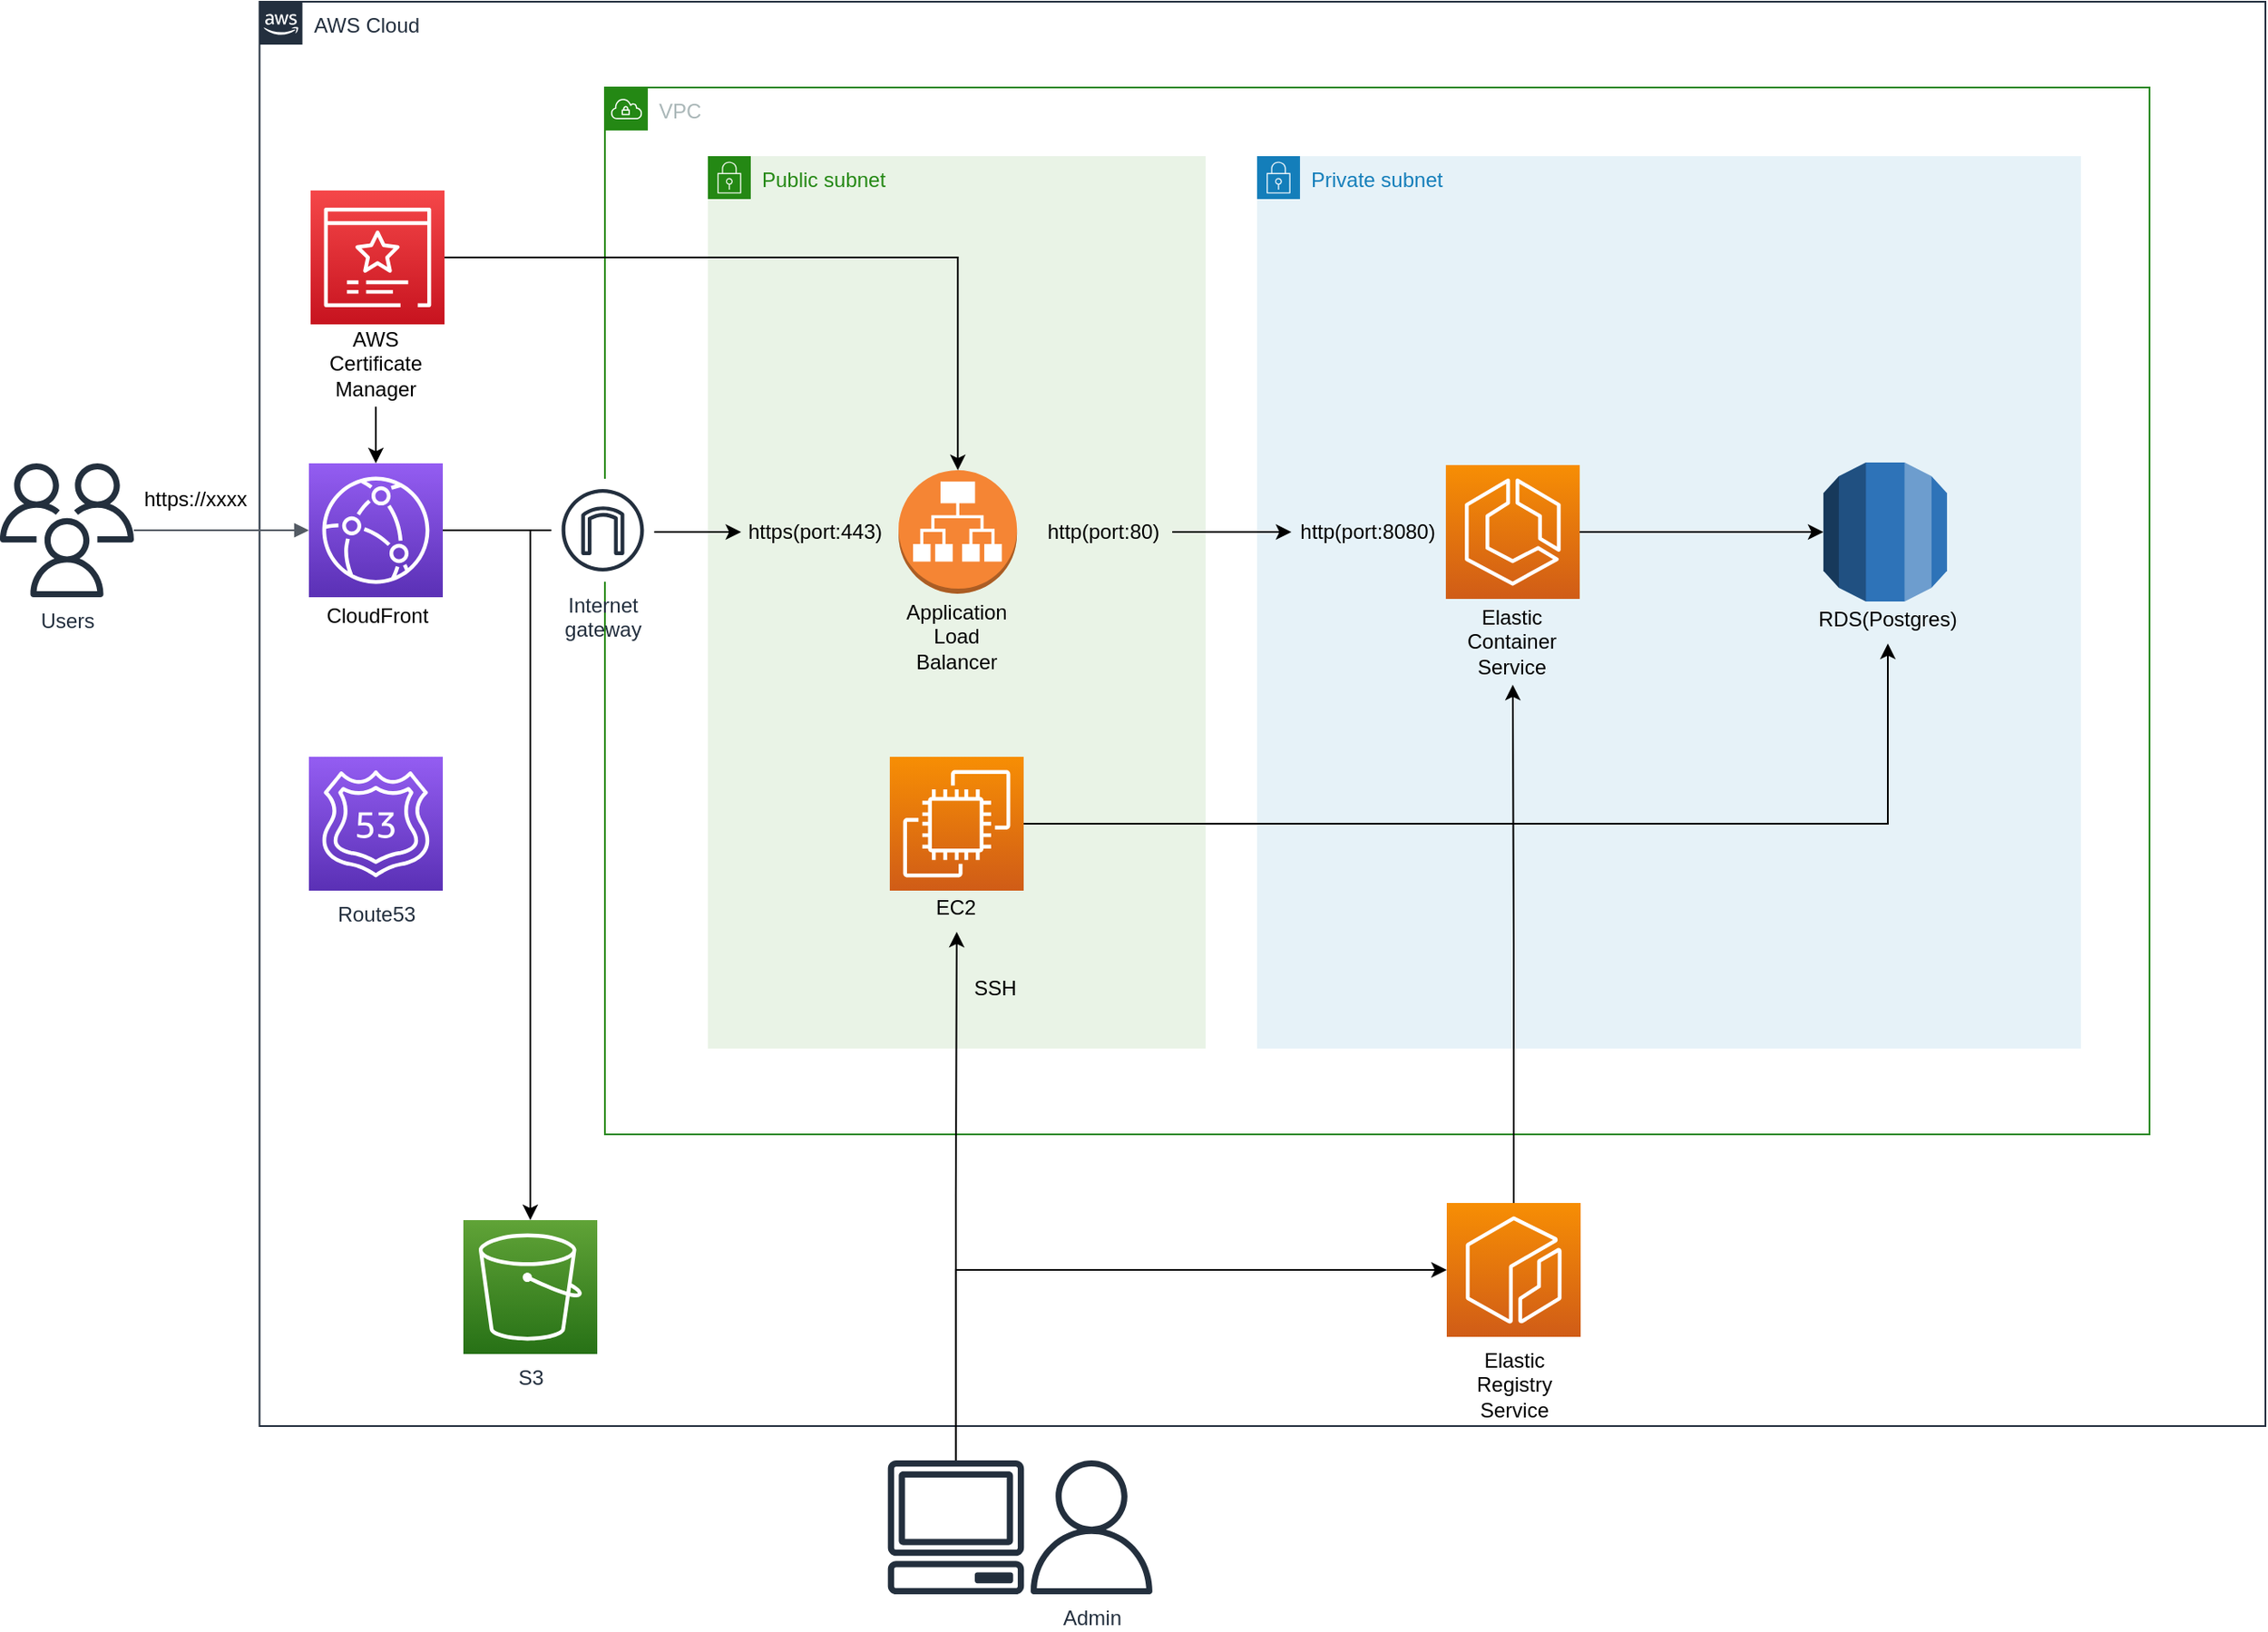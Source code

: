 <mxfile version="17.4.6" type="github">
  <diagram id="vRsj8aHhziqpxcQap805" name="Page-1">
    <mxGraphModel dx="1564" dy="733" grid="1" gridSize="10" guides="1" tooltips="1" connect="1" arrows="1" fold="1" page="1" pageScale="1" pageWidth="827" pageHeight="1169" math="0" shadow="0">
      <root>
        <mxCell id="0" />
        <mxCell id="1" parent="0" />
        <mxCell id="aIleSDRZTu2M8IpT9ziG-18" value="AWS Cloud" style="points=[[0,0],[0.25,0],[0.5,0],[0.75,0],[1,0],[1,0.25],[1,0.5],[1,0.75],[1,1],[0.75,1],[0.5,1],[0.25,1],[0,1],[0,0.75],[0,0.5],[0,0.25]];outlineConnect=0;gradientColor=none;html=1;whiteSpace=wrap;fontSize=12;fontStyle=0;container=1;pointerEvents=0;collapsible=0;recursiveResize=0;shape=mxgraph.aws4.group;grIcon=mxgraph.aws4.group_aws_cloud_alt;strokeColor=#232F3E;fillColor=none;verticalAlign=top;align=left;spacingLeft=30;fontColor=#232F3E;dashed=0;" parent="1" vertex="1">
          <mxGeometry x="171.23" y="30" width="1168.77" height="830" as="geometry" />
        </mxCell>
        <mxCell id="u_Ryx44eEnsJos0oH2SW-31" value="VPC" style="points=[[0,0],[0.25,0],[0.5,0],[0.75,0],[1,0],[1,0.25],[1,0.5],[1,0.75],[1,1],[0.75,1],[0.5,1],[0.25,1],[0,1],[0,0.75],[0,0.5],[0,0.25]];outlineConnect=0;gradientColor=none;html=1;whiteSpace=wrap;fontSize=12;fontStyle=0;container=1;pointerEvents=0;collapsible=0;recursiveResize=0;shape=mxgraph.aws4.group;grIcon=mxgraph.aws4.group_vpc;strokeColor=#248814;fillColor=none;verticalAlign=top;align=left;spacingLeft=30;fontColor=#AAB7B8;dashed=0;" parent="aIleSDRZTu2M8IpT9ziG-18" vertex="1">
          <mxGeometry x="201.23" y="50" width="900" height="610" as="geometry" />
        </mxCell>
        <mxCell id="u_Ryx44eEnsJos0oH2SW-21" value="Public subnet" style="points=[[0,0],[0.25,0],[0.5,0],[0.75,0],[1,0],[1,0.25],[1,0.5],[1,0.75],[1,1],[0.75,1],[0.5,1],[0.25,1],[0,1],[0,0.75],[0,0.5],[0,0.25]];outlineConnect=0;gradientColor=none;html=1;whiteSpace=wrap;fontSize=12;fontStyle=0;container=1;pointerEvents=0;collapsible=0;recursiveResize=0;shape=mxgraph.aws4.group;grIcon=mxgraph.aws4.group_security_group;grStroke=0;strokeColor=#248814;fillColor=#E9F3E6;verticalAlign=top;align=left;spacingLeft=30;fontColor=#248814;dashed=0;" parent="u_Ryx44eEnsJos0oH2SW-31" vertex="1">
          <mxGeometry x="60" y="40" width="290" height="520" as="geometry" />
        </mxCell>
        <mxCell id="NVksANNSlkOJ86faO6YQ-4" value="&lt;span style=&quot;color: rgba(0 , 0 , 0 , 0) ; font-family: monospace ; font-size: 0px&quot;&gt;%3CmxGraphModel%3E%3Croot%3E%3CmxCell%20id%3D%220%22%2F%3E%3CmxCell%20id%3D%221%22%20parent%3D%220%22%2F%3E%3CmxCell%20id%3D%222%22%20value%3D%22%26lt%3Bspan%26gt%3BRDS(Postgres)%26lt%3B%2Fspan%26gt%3B%22%20style%3D%22rounded%3D0%3BwhiteSpace%3Dwrap%3Bhtml%3D1%3BstrokeColor%3Dnone%3BgradientColor%3D%23ffffff%3BfillColor%3Dnone%3B%22%20vertex%3D%221%22%20parent%3D%221%22%3E%3CmxGeometry%20x%3D%221090%22%20y%3D%22360%22%20width%3D%2260%22%20height%3D%2228%22%20as%3D%22geometry%22%2F%3E%3C%2FmxCell%3E%3C%2Froot%3E%3C%2FmxGraphModel%3E&lt;/span&gt;" style="sketch=0;points=[[0,0,0],[0.25,0,0],[0.5,0,0],[0.75,0,0],[1,0,0],[0,1,0],[0.25,1,0],[0.5,1,0],[0.75,1,0],[1,1,0],[0,0.25,0],[0,0.5,0],[0,0.75,0],[1,0.25,0],[1,0.5,0],[1,0.75,0]];outlineConnect=0;fontColor=#232F3E;gradientColor=#F78E04;gradientDirection=north;fillColor=#D05C17;strokeColor=#ffffff;dashed=0;verticalLabelPosition=bottom;verticalAlign=top;align=center;html=1;fontSize=12;fontStyle=0;aspect=fixed;shape=mxgraph.aws4.resourceIcon;resIcon=mxgraph.aws4.ec2;" parent="u_Ryx44eEnsJos0oH2SW-21" vertex="1">
          <mxGeometry x="106.0" y="350" width="78" height="78" as="geometry" />
        </mxCell>
        <mxCell id="NVksANNSlkOJ86faO6YQ-16" value="EC2" style="rounded=0;whiteSpace=wrap;html=1;strokeColor=none;gradientColor=#ffffff;fillColor=none;" parent="u_Ryx44eEnsJos0oH2SW-21" vertex="1">
          <mxGeometry x="115.0" y="424" width="60" height="28" as="geometry" />
        </mxCell>
        <mxCell id="NVksANNSlkOJ86faO6YQ-26" value="SSH" style="rounded=0;whiteSpace=wrap;html=1;strokeColor=none;gradientColor=#ffffff;fillColor=none;" parent="u_Ryx44eEnsJos0oH2SW-21" vertex="1">
          <mxGeometry x="137.54" y="470" width="60" height="30" as="geometry" />
        </mxCell>
        <mxCell id="u_Ryx44eEnsJos0oH2SW-23" value="Private subnet" style="points=[[0,0],[0.25,0],[0.5,0],[0.75,0],[1,0],[1,0.25],[1,0.5],[1,0.75],[1,1],[0.75,1],[0.5,1],[0.25,1],[0,1],[0,0.75],[0,0.5],[0,0.25]];outlineConnect=0;gradientColor=none;html=1;whiteSpace=wrap;fontSize=12;fontStyle=0;container=1;pointerEvents=0;collapsible=0;recursiveResize=0;shape=mxgraph.aws4.group;grIcon=mxgraph.aws4.group_security_group;grStroke=0;strokeColor=#147EBA;fillColor=#E6F2F8;verticalAlign=top;align=left;spacingLeft=30;fontColor=#147EBA;dashed=0;" parent="u_Ryx44eEnsJos0oH2SW-31" vertex="1">
          <mxGeometry x="380" y="40" width="480" height="520" as="geometry" />
        </mxCell>
        <mxCell id="u_Ryx44eEnsJos0oH2SW-56" value="Elastic&lt;br&gt;Container&lt;br&gt;Service" style="rounded=0;whiteSpace=wrap;html=1;strokeColor=none;gradientColor=#ffffff;fillColor=none;" parent="u_Ryx44eEnsJos0oH2SW-23" vertex="1">
          <mxGeometry x="119.0" y="258" width="60" height="50" as="geometry" />
        </mxCell>
        <mxCell id="NVksANNSlkOJ86faO6YQ-12" value="&lt;span&gt;RDS(Postgres)&lt;/span&gt;" style="rounded=0;whiteSpace=wrap;html=1;strokeColor=none;gradientColor=#ffffff;fillColor=none;" parent="u_Ryx44eEnsJos0oH2SW-23" vertex="1">
          <mxGeometry x="337.54" y="256" width="60" height="28" as="geometry" />
        </mxCell>
        <mxCell id="u_Ryx44eEnsJos0oH2SW-46" value="" style="sketch=0;points=[[0,0,0],[0.25,0,0],[0.5,0,0],[0.75,0,0],[1,0,0],[0,1,0],[0.25,1,0],[0.5,1,0],[0.75,1,0],[1,1,0],[0,0.25,0],[0,0.5,0],[0,0.75,0],[1,0.25,0],[1,0.5,0],[1,0.75,0]];outlineConnect=0;fontColor=#232F3E;gradientColor=#F78E04;gradientDirection=north;fillColor=#D05C17;strokeColor=#ffffff;dashed=0;verticalLabelPosition=bottom;verticalAlign=top;align=center;html=1;fontSize=12;fontStyle=0;aspect=fixed;shape=mxgraph.aws4.resourceIcon;resIcon=mxgraph.aws4.ecs;" parent="u_Ryx44eEnsJos0oH2SW-23" vertex="1">
          <mxGeometry x="110.0" y="180" width="78" height="78" as="geometry" />
        </mxCell>
        <mxCell id="u_Ryx44eEnsJos0oH2SW-47" value="http(port:8080)" style="rounded=0;whiteSpace=wrap;html=1;strokeColor=none;gradientColor=#ffffff;fillColor=none;" parent="u_Ryx44eEnsJos0oH2SW-23" vertex="1">
          <mxGeometry x="20.0" y="208" width="90" height="22" as="geometry" />
        </mxCell>
        <mxCell id="u_Ryx44eEnsJos0oH2SW-55" value="&lt;br&gt;" style="outlineConnect=0;dashed=0;verticalLabelPosition=bottom;verticalAlign=top;align=center;html=1;shape=mxgraph.aws3.rds;fillColor=#2E73B8;gradientColor=none;" parent="u_Ryx44eEnsJos0oH2SW-23" vertex="1">
          <mxGeometry x="330.0" y="178.5" width="72" height="81" as="geometry" />
        </mxCell>
        <mxCell id="u_Ryx44eEnsJos0oH2SW-60" value="" style="edgeStyle=orthogonalEdgeStyle;rounded=0;orthogonalLoop=1;jettySize=auto;html=1;exitX=1;exitY=0.5;exitDx=0;exitDy=0;exitPerimeter=0;entryX=0;entryY=0.5;entryDx=0;entryDy=0;entryPerimeter=0;" parent="u_Ryx44eEnsJos0oH2SW-23" source="u_Ryx44eEnsJos0oH2SW-46" target="u_Ryx44eEnsJos0oH2SW-55" edge="1">
          <mxGeometry relative="1" as="geometry">
            <mxPoint x="200.0" y="229" as="sourcePoint" />
            <mxPoint x="250.0" y="229.5" as="targetPoint" />
          </mxGeometry>
        </mxCell>
        <mxCell id="aIleSDRZTu2M8IpT9ziG-5" value="" style="shape=image;verticalLabelPosition=bottom;labelBackgroundColor=default;verticalAlign=top;aspect=fixed;imageAspect=0;image=https://miro.medium.com/max/1000/1*MdTvC66EwOO3_fzjJmW3tA.png;" parent="u_Ryx44eEnsJos0oH2SW-23" vertex="1">
          <mxGeometry x="199.0" y="218.75" width="118.28" height="49.58" as="geometry" />
        </mxCell>
        <mxCell id="u_Ryx44eEnsJos0oH2SW-50" value="" style="edgeStyle=orthogonalEdgeStyle;rounded=0;orthogonalLoop=1;jettySize=auto;html=1;exitX=1;exitY=0.5;exitDx=0;exitDy=0;entryX=0;entryY=0.5;entryDx=0;entryDy=0;" parent="u_Ryx44eEnsJos0oH2SW-23" source="u_Ryx44eEnsJos0oH2SW-24" target="u_Ryx44eEnsJos0oH2SW-47" edge="1">
          <mxGeometry relative="1" as="geometry">
            <mxPoint x="-50.0" y="229" as="sourcePoint" />
            <mxPoint x="-40.0" y="228" as="targetPoint" />
          </mxGeometry>
        </mxCell>
        <mxCell id="u_Ryx44eEnsJos0oH2SW-27" value="" style="outlineConnect=0;dashed=0;verticalLabelPosition=bottom;verticalAlign=top;align=center;html=1;shape=mxgraph.aws3.application_load_balancer;fillColor=#F58534;gradientColor=none;" parent="u_Ryx44eEnsJos0oH2SW-23" vertex="1">
          <mxGeometry x="-208.88" y="183" width="69" height="72" as="geometry" />
        </mxCell>
        <mxCell id="u_Ryx44eEnsJos0oH2SW-32" value="https(port:443)" style="rounded=0;whiteSpace=wrap;html=1;strokeColor=none;gradientColor=#ffffff;fillColor=none;" parent="u_Ryx44eEnsJos0oH2SW-23" vertex="1">
          <mxGeometry x="-300.61" y="208" width="86" height="22" as="geometry" />
        </mxCell>
        <mxCell id="u_Ryx44eEnsJos0oH2SW-24" value="http(port:80)" style="rounded=0;whiteSpace=wrap;html=1;strokeColor=none;gradientColor=#ffffff;fillColor=none;" parent="u_Ryx44eEnsJos0oH2SW-23" vertex="1">
          <mxGeometry x="-129.38" y="208" width="80" height="22" as="geometry" />
        </mxCell>
        <mxCell id="u_Ryx44eEnsJos0oH2SW-18" value="Application&lt;br&gt;Load&lt;br&gt;Balancer" style="rounded=0;whiteSpace=wrap;html=1;strokeColor=none;gradientColor=#ffffff;fillColor=none;" parent="u_Ryx44eEnsJos0oH2SW-23" vertex="1">
          <mxGeometry x="-209.69" y="257" width="69.38" height="46" as="geometry" />
        </mxCell>
        <mxCell id="aIleSDRZTu2M8IpT9ziG-21" value="" style="sketch=0;points=[[0,0,0],[0.25,0,0],[0.5,0,0],[0.75,0,0],[1,0,0],[0,1,0],[0.25,1,0],[0.5,1,0],[0.75,1,0],[1,1,0],[0,0.25,0],[0,0.5,0],[0,0.75,0],[1,0.25,0],[1,0.5,0],[1,0.75,0]];outlineConnect=0;fontColor=#232F3E;gradientColor=#945DF2;gradientDirection=north;fillColor=#5A30B5;strokeColor=#ffffff;dashed=0;verticalLabelPosition=bottom;verticalAlign=top;align=center;html=1;fontSize=12;fontStyle=0;aspect=fixed;shape=mxgraph.aws4.resourceIcon;resIcon=mxgraph.aws4.cloudfront;" parent="u_Ryx44eEnsJos0oH2SW-23" vertex="1">
          <mxGeometry x="-552.46" y="179" width="78" height="78" as="geometry" />
        </mxCell>
        <mxCell id="aIleSDRZTu2M8IpT9ziG-23" style="edgeStyle=orthogonalEdgeStyle;rounded=0;orthogonalLoop=1;jettySize=auto;html=1;entryX=0;entryY=0.5;entryDx=0;entryDy=0;" parent="u_Ryx44eEnsJos0oH2SW-23" source="aIleSDRZTu2M8IpT9ziG-21" target="u_Ryx44eEnsJos0oH2SW-32" edge="1">
          <mxGeometry relative="1" as="geometry" />
        </mxCell>
        <mxCell id="u_Ryx44eEnsJos0oH2SW-66" value="Internet&#xa;gateway" style="sketch=0;outlineConnect=0;fontColor=#232F3E;gradientColor=none;strokeColor=#232F3E;fillColor=#ffffff;dashed=0;verticalLabelPosition=bottom;verticalAlign=top;align=center;html=1;fontSize=12;fontStyle=0;aspect=fixed;shape=mxgraph.aws4.resourceIcon;resIcon=mxgraph.aws4.internet_gateway;" parent="u_Ryx44eEnsJos0oH2SW-23" vertex="1">
          <mxGeometry x="-411.23" y="188" width="60" height="60" as="geometry" />
        </mxCell>
        <mxCell id="u_Ryx44eEnsJos0oH2SW-11" value="CloudFront" style="rounded=0;whiteSpace=wrap;html=1;strokeColor=none;gradientColor=#ffffff;fillColor=none;" parent="u_Ryx44eEnsJos0oH2SW-23" vertex="1">
          <mxGeometry x="-552.46" y="257" width="80" height="22" as="geometry" />
        </mxCell>
        <mxCell id="u_Ryx44eEnsJos0oH2SW-20" value="" style="edgeStyle=orthogonalEdgeStyle;html=1;endArrow=none;elbow=vertical;startArrow=block;startFill=1;strokeColor=#545B64;rounded=0;exitX=0;exitY=0.5;exitDx=0;exitDy=0;exitPerimeter=0;" parent="u_Ryx44eEnsJos0oH2SW-23" source="aIleSDRZTu2M8IpT9ziG-21" target="u_Ryx44eEnsJos0oH2SW-26" edge="1">
          <mxGeometry width="100" relative="1" as="geometry">
            <mxPoint x="-552.46" y="178" as="sourcePoint" />
            <mxPoint x="-652.46" y="178" as="targetPoint" />
          </mxGeometry>
        </mxCell>
        <mxCell id="u_Ryx44eEnsJos0oH2SW-26" value="Users" style="sketch=0;outlineConnect=0;fontColor=#232F3E;gradientColor=none;fillColor=#232F3D;strokeColor=none;dashed=0;verticalLabelPosition=bottom;verticalAlign=top;align=center;html=1;fontSize=12;fontStyle=0;aspect=fixed;pointerEvents=1;shape=mxgraph.aws4.users;" parent="u_Ryx44eEnsJos0oH2SW-23" vertex="1">
          <mxGeometry x="-732.46" y="179" width="78" height="78" as="geometry" />
        </mxCell>
        <mxCell id="u_Ryx44eEnsJos0oH2SW-57" value="https://xxxx" style="rounded=0;whiteSpace=wrap;html=1;strokeColor=none;gradientColor=#ffffff;fillColor=none;" parent="u_Ryx44eEnsJos0oH2SW-23" vertex="1">
          <mxGeometry x="-658.46" y="189" width="80" height="22" as="geometry" />
        </mxCell>
        <mxCell id="aIleSDRZTu2M8IpT9ziG-39" style="edgeStyle=orthogonalEdgeStyle;rounded=0;orthogonalLoop=1;jettySize=auto;html=1;exitX=0.5;exitY=1;exitDx=0;exitDy=0;" parent="u_Ryx44eEnsJos0oH2SW-23" source="u_Ryx44eEnsJos0oH2SW-57" target="u_Ryx44eEnsJos0oH2SW-57" edge="1">
          <mxGeometry relative="1" as="geometry" />
        </mxCell>
        <mxCell id="aIleSDRZTu2M8IpT9ziG-3" value="" style="shape=image;verticalLabelPosition=bottom;labelBackgroundColor=default;verticalAlign=top;aspect=fixed;imageAspect=0;image=https://www.fastify.io/images/fastify-logo-menu.d13f8da7a965c800.png;" parent="u_Ryx44eEnsJos0oH2SW-23" vertex="1">
          <mxGeometry x="114.79" y="140" width="98.11" height="30" as="geometry" />
        </mxCell>
        <mxCell id="4ItmLjXHxzL2EIRibZK8-1" value="" style="shape=image;verticalLabelPosition=bottom;labelBackgroundColor=default;verticalAlign=top;aspect=fixed;imageAspect=0;image=https://d1.awsstatic.com/acs/characters/Logos/Docker-Logo_Horizontel_279x131.b8a5c41e56b77706656d61080f6a0217a3ba356d.png;" vertex="1" parent="u_Ryx44eEnsJos0oH2SW-23">
          <mxGeometry x="81.45" y="66.4" width="135.45" height="63.6" as="geometry" />
        </mxCell>
        <mxCell id="NVksANNSlkOJ86faO6YQ-11" style="edgeStyle=orthogonalEdgeStyle;rounded=0;orthogonalLoop=1;jettySize=auto;html=1;entryX=0.5;entryY=1;entryDx=0;entryDy=0;" parent="u_Ryx44eEnsJos0oH2SW-31" source="NVksANNSlkOJ86faO6YQ-4" target="NVksANNSlkOJ86faO6YQ-12" edge="1">
          <mxGeometry relative="1" as="geometry" />
        </mxCell>
        <mxCell id="u_Ryx44eEnsJos0oH2SW-77" value="S3" style="sketch=0;points=[[0,0,0],[0.25,0,0],[0.5,0,0],[0.75,0,0],[1,0,0],[0,1,0],[0.25,1,0],[0.5,1,0],[0.75,1,0],[1,1,0],[0,0.25,0],[0,0.5,0],[0,0.75,0],[1,0.25,0],[1,0.5,0],[1,0.75,0]];outlineConnect=0;fontColor=#232F3E;gradientColor=#60A337;gradientDirection=north;fillColor=#277116;strokeColor=#ffffff;dashed=0;verticalLabelPosition=bottom;verticalAlign=top;align=center;html=1;fontSize=12;fontStyle=0;aspect=fixed;shape=mxgraph.aws4.resourceIcon;resIcon=mxgraph.aws4.s3;" parent="aIleSDRZTu2M8IpT9ziG-18" vertex="1">
          <mxGeometry x="118.77" y="710" width="78" height="78" as="geometry" />
        </mxCell>
        <mxCell id="aIleSDRZTu2M8IpT9ziG-14" value="" style="shape=image;verticalLabelPosition=bottom;labelBackgroundColor=default;verticalAlign=top;aspect=fixed;imageAspect=0;image=https://upload.wikimedia.org/wikipedia/commons/4/49/Redux.png;" parent="aIleSDRZTu2M8IpT9ziG-18" vertex="1">
          <mxGeometry x="229.77" y="670" width="67.77" height="53" as="geometry" />
        </mxCell>
        <mxCell id="aIleSDRZTu2M8IpT9ziG-16" value="" style="shape=image;verticalLabelPosition=bottom;labelBackgroundColor=default;verticalAlign=top;aspect=fixed;imageAspect=0;image=https://upload.wikimedia.org/wikipedia/commons/thumb/a/a7/React-icon.svg/1200px-React-icon.svg.png;" parent="aIleSDRZTu2M8IpT9ziG-18" vertex="1">
          <mxGeometry x="195.05" y="673" width="43.72" height="38" as="geometry" />
        </mxCell>
        <mxCell id="NVksANNSlkOJ86faO6YQ-3" style="edgeStyle=orthogonalEdgeStyle;rounded=0;orthogonalLoop=1;jettySize=auto;html=1;" parent="aIleSDRZTu2M8IpT9ziG-18" source="aIleSDRZTu2M8IpT9ziG-21" target="u_Ryx44eEnsJos0oH2SW-77" edge="1">
          <mxGeometry relative="1" as="geometry" />
        </mxCell>
        <mxCell id="u_Ryx44eEnsJos0oH2SW-48" style="edgeStyle=orthogonalEdgeStyle;rounded=0;orthogonalLoop=1;jettySize=auto;html=1;exitX=0.5;exitY=1;exitDx=0;exitDy=0;" parent="aIleSDRZTu2M8IpT9ziG-18" edge="1">
          <mxGeometry relative="1" as="geometry">
            <mxPoint x="726.73" y="490" as="sourcePoint" />
            <mxPoint x="726.73" y="490" as="targetPoint" />
          </mxGeometry>
        </mxCell>
        <mxCell id="u_Ryx44eEnsJos0oH2SW-29" value="" style="sketch=0;points=[[0,0,0],[0.25,0,0],[0.5,0,0],[0.75,0,0],[1,0,0],[0,1,0],[0.25,1,0],[0.5,1,0],[0.75,1,0],[1,1,0],[0,0.25,0],[0,0.5,0],[0,0.75,0],[1,0.25,0],[1,0.5,0],[1,0.75,0]];outlineConnect=0;fontColor=#232F3E;gradientColor=#F54749;gradientDirection=north;fillColor=#C7131F;strokeColor=#ffffff;dashed=0;verticalLabelPosition=bottom;verticalAlign=top;align=center;html=1;fontSize=12;fontStyle=0;aspect=fixed;shape=mxgraph.aws4.resourceIcon;resIcon=mxgraph.aws4.certificate_manager_3;" parent="aIleSDRZTu2M8IpT9ziG-18" vertex="1">
          <mxGeometry x="29.77" y="110" width="78" height="78" as="geometry" />
        </mxCell>
        <mxCell id="aIleSDRZTu2M8IpT9ziG-41" style="edgeStyle=orthogonalEdgeStyle;rounded=0;orthogonalLoop=1;jettySize=auto;html=1;" parent="aIleSDRZTu2M8IpT9ziG-18" source="u_Ryx44eEnsJos0oH2SW-29" target="u_Ryx44eEnsJos0oH2SW-27" edge="1">
          <mxGeometry relative="1" as="geometry">
            <mxPoint x="406.77" y="390" as="targetPoint" />
            <mxPoint x="68.77" y="520" as="sourcePoint" />
            <Array as="points" />
          </mxGeometry>
        </mxCell>
        <mxCell id="NVksANNSlkOJ86faO6YQ-30" style="edgeStyle=orthogonalEdgeStyle;rounded=0;orthogonalLoop=1;jettySize=auto;html=1;exitX=0.5;exitY=1;exitDx=0;exitDy=0;entryX=0.5;entryY=0;entryDx=0;entryDy=0;entryPerimeter=0;" parent="aIleSDRZTu2M8IpT9ziG-18" source="NVksANNSlkOJ86faO6YQ-1" target="aIleSDRZTu2M8IpT9ziG-21" edge="1">
          <mxGeometry relative="1" as="geometry" />
        </mxCell>
        <mxCell id="NVksANNSlkOJ86faO6YQ-1" value="&lt;span&gt;AWS&lt;/span&gt;&lt;br&gt;&lt;span&gt;Certificate&lt;/span&gt;&lt;br&gt;&lt;span&gt;Manager&lt;/span&gt;" style="rounded=0;whiteSpace=wrap;html=1;strokeColor=none;gradientColor=#ffffff;fillColor=none;" parent="aIleSDRZTu2M8IpT9ziG-18" vertex="1">
          <mxGeometry x="37.77" y="186" width="60" height="50" as="geometry" />
        </mxCell>
        <mxCell id="NVksANNSlkOJ86faO6YQ-24" style="edgeStyle=orthogonalEdgeStyle;rounded=0;orthogonalLoop=1;jettySize=auto;html=1;exitX=0.5;exitY=0;exitDx=0;exitDy=0;exitPerimeter=0;entryX=0.5;entryY=1;entryDx=0;entryDy=0;" parent="aIleSDRZTu2M8IpT9ziG-18" source="u_Ryx44eEnsJos0oH2SW-70" target="u_Ryx44eEnsJos0oH2SW-56" edge="1">
          <mxGeometry relative="1" as="geometry" />
        </mxCell>
        <mxCell id="u_Ryx44eEnsJos0oH2SW-70" value="&lt;span style=&quot;color: rgb(0 , 0 , 0)&quot;&gt;Elastic&lt;/span&gt;&lt;br style=&quot;color: rgb(0 , 0 , 0)&quot;&gt;&lt;span style=&quot;color: rgb(0 , 0 , 0)&quot;&gt;Registry&lt;/span&gt;&lt;br style=&quot;color: rgb(0 , 0 , 0)&quot;&gt;&lt;span style=&quot;color: rgb(0 , 0 , 0)&quot;&gt;Service&lt;/span&gt;" style="sketch=0;points=[[0,0,0],[0.25,0,0],[0.5,0,0],[0.75,0,0],[1,0,0],[0,1,0],[0.25,1,0],[0.5,1,0],[0.75,1,0],[1,1,0],[0,0.25,0],[0,0.5,0],[0,0.75,0],[1,0.25,0],[1,0.5,0],[1,0.75,0]];outlineConnect=0;fontColor=#232F3E;gradientColor=#F78E04;gradientDirection=north;fillColor=#D05C17;strokeColor=#ffffff;dashed=0;verticalLabelPosition=bottom;verticalAlign=top;align=center;html=1;fontSize=12;fontStyle=0;aspect=fixed;shape=mxgraph.aws4.resourceIcon;resIcon=mxgraph.aws4.ecr;" parent="aIleSDRZTu2M8IpT9ziG-18" vertex="1">
          <mxGeometry x="691.77" y="700" width="78" height="78" as="geometry" />
        </mxCell>
        <mxCell id="aIleSDRZTu2M8IpT9ziG-20" value="Route53" style="sketch=0;points=[[0,0,0],[0.25,0,0],[0.5,0,0],[0.75,0,0],[1,0,0],[0,1,0],[0.25,1,0],[0.5,1,0],[0.75,1,0],[1,1,0],[0,0.25,0],[0,0.5,0],[0,0.75,0],[1,0.25,0],[1,0.5,0],[1,0.75,0]];outlineConnect=0;fontColor=#232F3E;gradientColor=#945DF2;gradientDirection=north;fillColor=#5A30B5;strokeColor=#ffffff;dashed=0;verticalLabelPosition=bottom;verticalAlign=top;align=center;html=1;fontSize=12;fontStyle=0;aspect=fixed;shape=mxgraph.aws4.resourceIcon;resIcon=mxgraph.aws4.route_53;" parent="aIleSDRZTu2M8IpT9ziG-18" vertex="1">
          <mxGeometry x="28.77" y="440" width="78" height="78" as="geometry" />
        </mxCell>
        <mxCell id="u_Ryx44eEnsJos0oH2SW-72" value="Admin" style="sketch=0;outlineConnect=0;fontColor=#232F3E;gradientColor=none;fillColor=#232F3D;strokeColor=none;dashed=0;verticalLabelPosition=bottom;verticalAlign=top;align=center;html=1;fontSize=12;fontStyle=0;aspect=fixed;pointerEvents=1;shape=mxgraph.aws4.user;" parent="1" vertex="1">
          <mxGeometry x="617.0" y="880.0" width="78" height="78" as="geometry" />
        </mxCell>
        <mxCell id="u_Ryx44eEnsJos0oH2SW-73" value="" style="sketch=0;outlineConnect=0;fontColor=#232F3E;gradientColor=none;fillColor=#232F3D;strokeColor=none;dashed=0;verticalLabelPosition=bottom;verticalAlign=top;align=center;html=1;fontSize=12;fontStyle=0;aspect=fixed;pointerEvents=1;shape=mxgraph.aws4.client;" parent="1" vertex="1">
          <mxGeometry x="537" y="880.05" width="80" height="77.95" as="geometry" />
        </mxCell>
        <mxCell id="NVksANNSlkOJ86faO6YQ-25" style="edgeStyle=orthogonalEdgeStyle;rounded=0;orthogonalLoop=1;jettySize=auto;html=1;entryX=0;entryY=0.5;entryDx=0;entryDy=0;entryPerimeter=0;" parent="1" source="u_Ryx44eEnsJos0oH2SW-73" target="u_Ryx44eEnsJos0oH2SW-70" edge="1">
          <mxGeometry relative="1" as="geometry">
            <Array as="points">
              <mxPoint x="577" y="769" />
            </Array>
          </mxGeometry>
        </mxCell>
        <mxCell id="NVksANNSlkOJ86faO6YQ-19" style="edgeStyle=orthogonalEdgeStyle;rounded=0;orthogonalLoop=1;jettySize=auto;html=1;entryX=0.5;entryY=1;entryDx=0;entryDy=0;" parent="1" source="u_Ryx44eEnsJos0oH2SW-73" target="NVksANNSlkOJ86faO6YQ-16" edge="1">
          <mxGeometry relative="1" as="geometry" />
        </mxCell>
      </root>
    </mxGraphModel>
  </diagram>
</mxfile>
